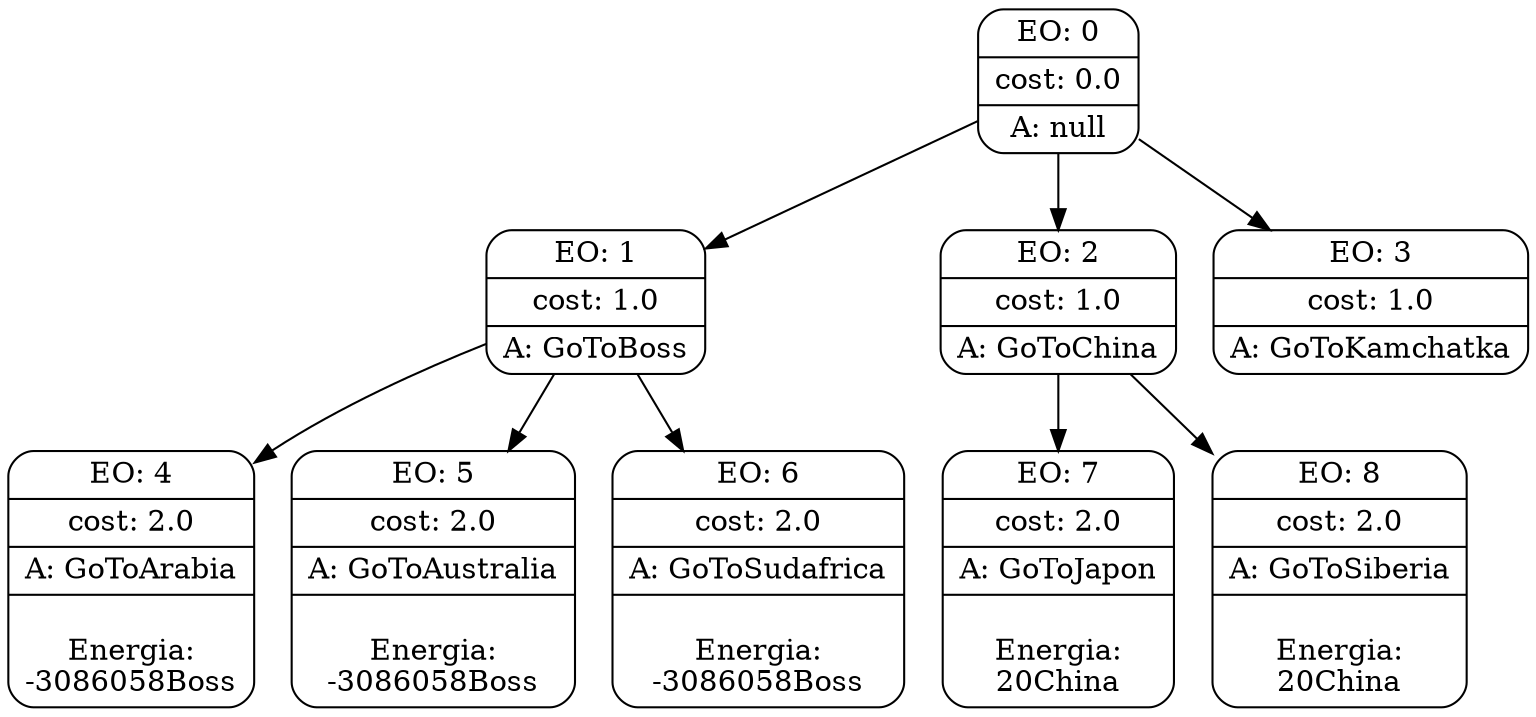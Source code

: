 digraph g {
node [shape = Mrecord];
nodo0[label="{EO: 0|cost: 0.0|A: null}"]
nodo1[label="{EO: 1|cost: 1.0|A: GoToBoss}"]
nodo4[label="{EO: 4|cost: 2.0|A: GoToArabia|{\nEnergia:\n-3086058Boss\n}}"]

nodo1 -> nodo4;
nodo5[label="{EO: 5|cost: 2.0|A: GoToAustralia|{\nEnergia:\n-3086058Boss\n}}"]

nodo1 -> nodo5;
nodo6[label="{EO: 6|cost: 2.0|A: GoToSudafrica|{\nEnergia:\n-3086058Boss\n}}"]

nodo1 -> nodo6;

nodo0 -> nodo1;
nodo2[label="{EO: 2|cost: 1.0|A: GoToChina}"]
nodo7[label="{EO: 7|cost: 2.0|A: GoToJapon|{\nEnergia:\n20China\n}}"]

nodo2 -> nodo7;
nodo8[label="{EO: 8|cost: 2.0|A: GoToSiberia|{\nEnergia:\n20China\n}}"]

nodo2 -> nodo8;

nodo0 -> nodo2;
nodo3[label="{EO: 3|cost: 1.0|A: GoToKamchatka}"]

nodo0 -> nodo3;


}